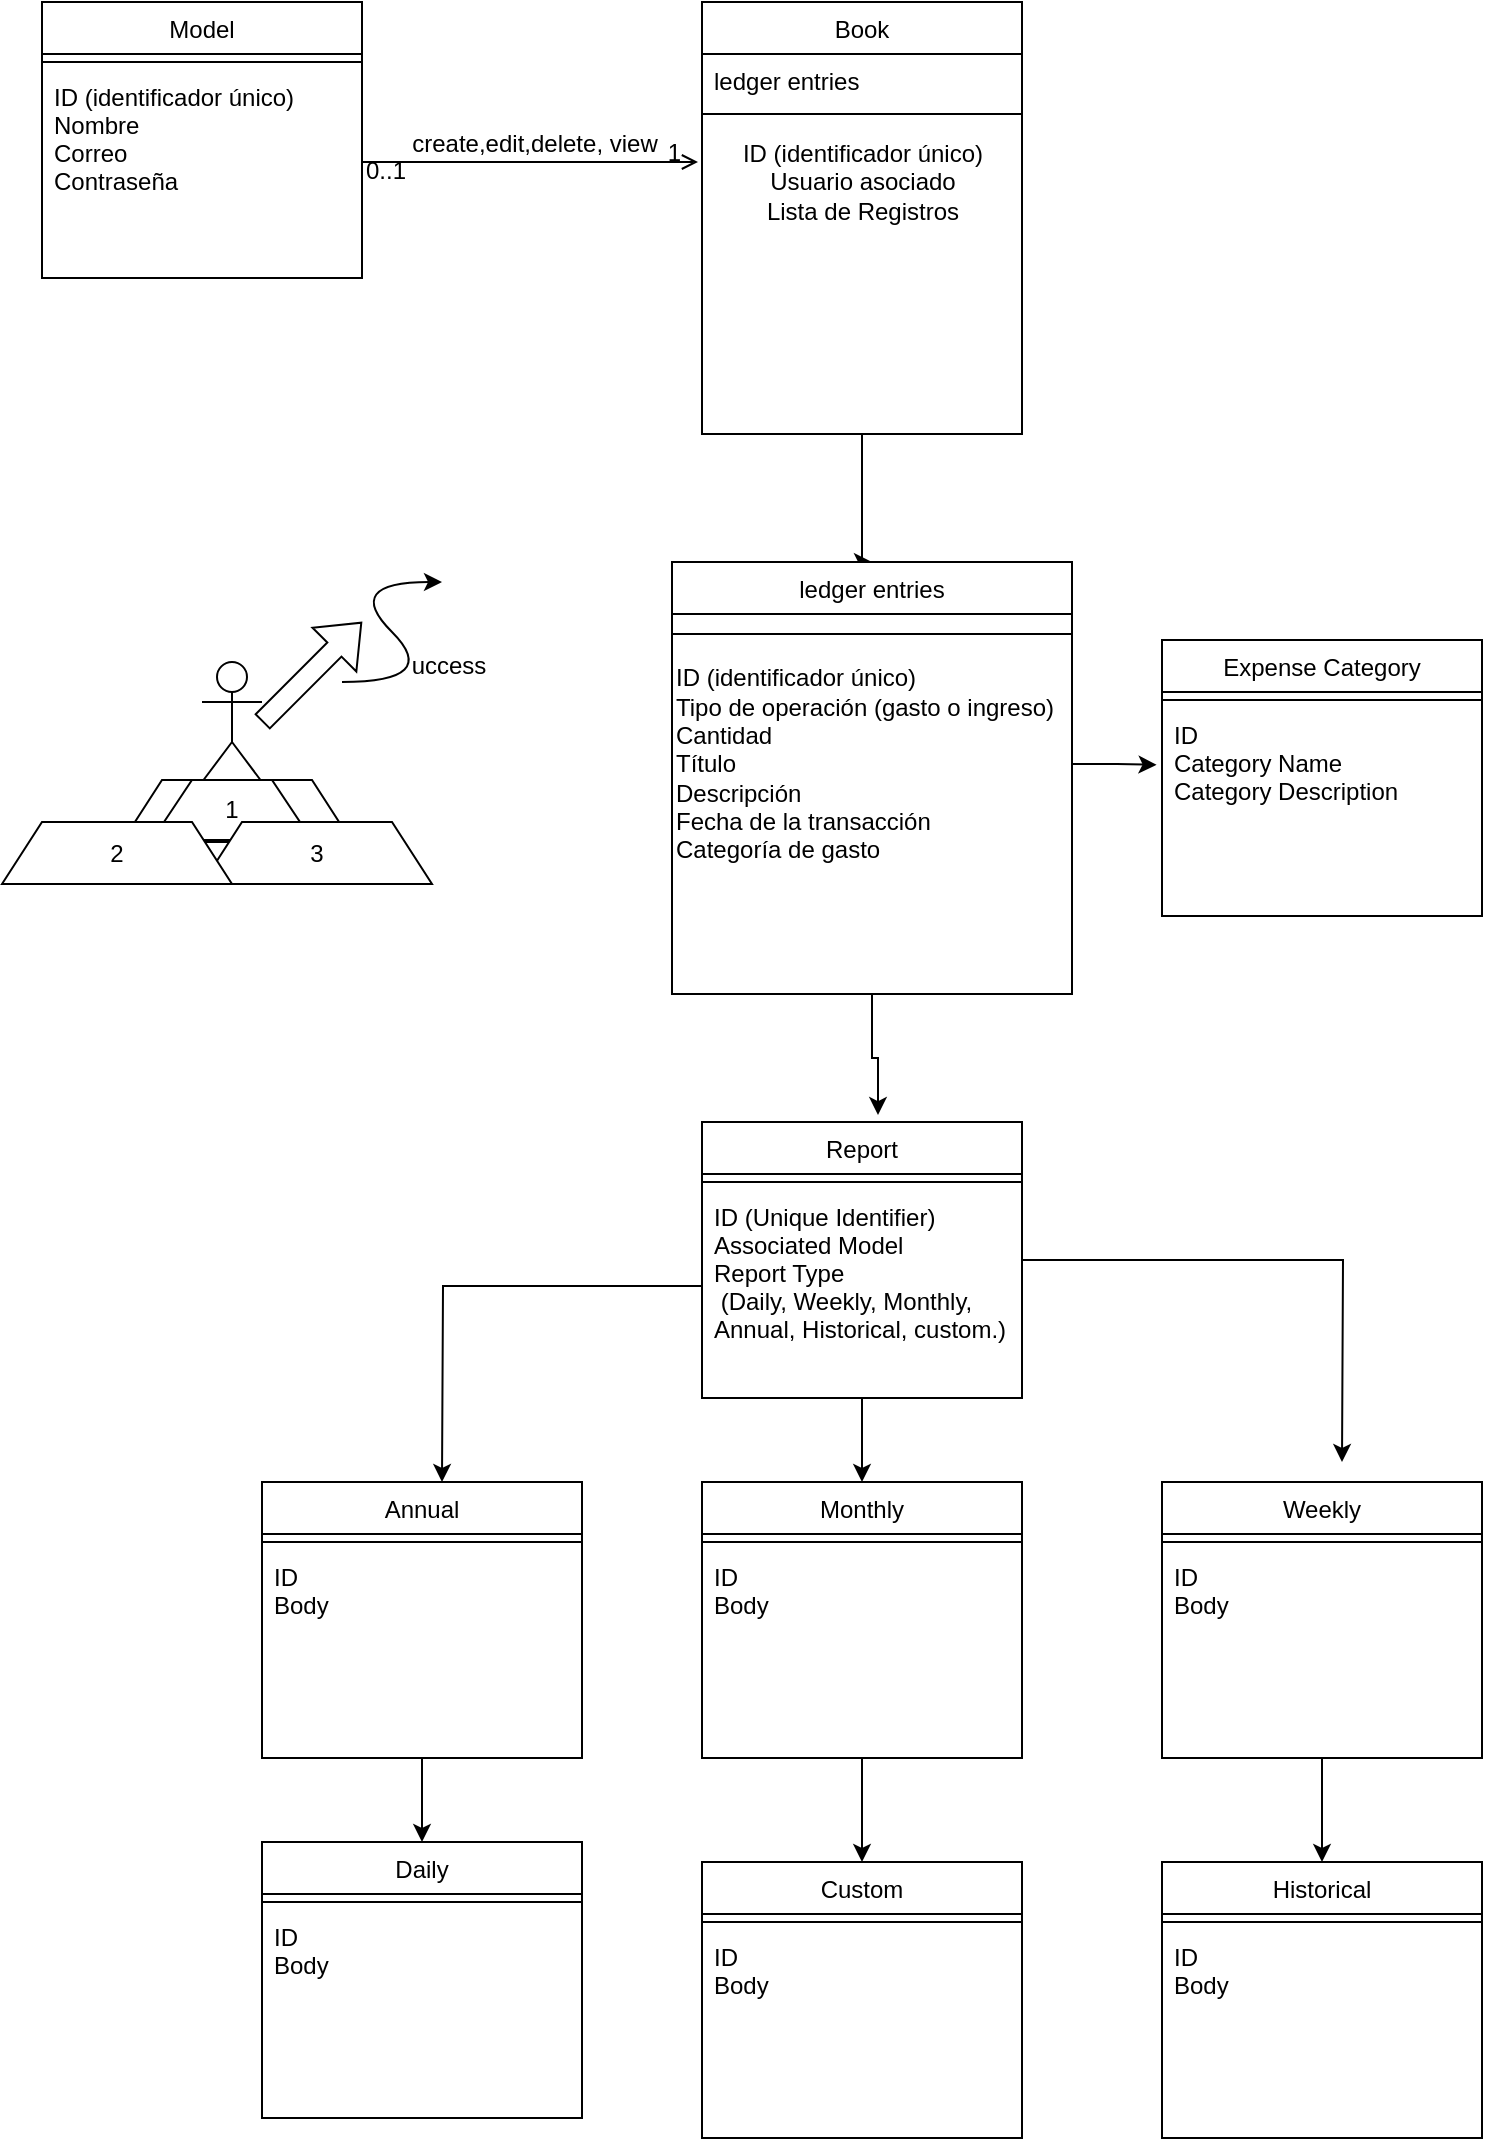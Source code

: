 <mxfile version="22.0.8" type="github" pages="2">
  <diagram id="C5RBs43oDa-KdzZeNtuy" name="Page-1">
    <mxGraphModel dx="1050" dy="581" grid="1" gridSize="10" guides="1" tooltips="1" connect="1" arrows="1" fold="1" page="1" pageScale="1" pageWidth="827" pageHeight="1169" math="0" shadow="0">
      <root>
        <mxCell id="WIyWlLk6GJQsqaUBKTNV-0" />
        <mxCell id="WIyWlLk6GJQsqaUBKTNV-1" parent="WIyWlLk6GJQsqaUBKTNV-0" />
        <mxCell id="zkfFHV4jXpPFQw0GAbJ--6" value="Model" style="swimlane;fontStyle=0;align=center;verticalAlign=top;childLayout=stackLayout;horizontal=1;startSize=26;horizontalStack=0;resizeParent=1;resizeLast=0;collapsible=1;marginBottom=0;rounded=0;shadow=0;strokeWidth=1;" parent="WIyWlLk6GJQsqaUBKTNV-1" vertex="1">
          <mxGeometry x="40" y="40" width="160" height="138" as="geometry">
            <mxRectangle x="130" y="380" width="160" height="26" as="alternateBounds" />
          </mxGeometry>
        </mxCell>
        <mxCell id="zkfFHV4jXpPFQw0GAbJ--9" value="" style="line;html=1;strokeWidth=1;align=left;verticalAlign=middle;spacingTop=-1;spacingLeft=3;spacingRight=3;rotatable=0;labelPosition=right;points=[];portConstraint=eastwest;" parent="zkfFHV4jXpPFQw0GAbJ--6" vertex="1">
          <mxGeometry y="26" width="160" height="8" as="geometry" />
        </mxCell>
        <mxCell id="j364eVEHS8qyh7obZd3C-0" value="ID (identificador único)&#xa;Nombre&#xa;Correo&#xa;Contraseña" style="text;align=left;verticalAlign=top;spacingLeft=4;spacingRight=4;overflow=hidden;rotatable=0;points=[[0,0.5],[1,0.5]];portConstraint=eastwest;rounded=0;shadow=0;html=0;" parent="zkfFHV4jXpPFQw0GAbJ--6" vertex="1">
          <mxGeometry y="34" width="160" height="96" as="geometry" />
        </mxCell>
        <mxCell id="j364eVEHS8qyh7obZd3C-2" style="edgeStyle=orthogonalEdgeStyle;rounded=0;orthogonalLoop=1;jettySize=auto;html=1;entryX=0.5;entryY=0;entryDx=0;entryDy=0;" parent="WIyWlLk6GJQsqaUBKTNV-1" source="zkfFHV4jXpPFQw0GAbJ--17" target="7XVslbwsHJ4oYurGa39z-1" edge="1">
          <mxGeometry relative="1" as="geometry">
            <Array as="points">
              <mxPoint x="450" y="320" />
            </Array>
          </mxGeometry>
        </mxCell>
        <mxCell id="zkfFHV4jXpPFQw0GAbJ--17" value="Book" style="swimlane;fontStyle=0;align=center;verticalAlign=top;childLayout=stackLayout;horizontal=1;startSize=26;horizontalStack=0;resizeParent=1;resizeLast=0;collapsible=1;marginBottom=0;rounded=0;shadow=0;strokeWidth=1;" parent="WIyWlLk6GJQsqaUBKTNV-1" vertex="1">
          <mxGeometry x="370" y="40" width="160" height="216" as="geometry">
            <mxRectangle x="508" y="120" width="160" height="26" as="alternateBounds" />
          </mxGeometry>
        </mxCell>
        <mxCell id="zkfFHV4jXpPFQw0GAbJ--18" value="ledger entries" style="text;align=left;verticalAlign=top;spacingLeft=4;spacingRight=4;overflow=hidden;rotatable=0;points=[[0,0.5],[1,0.5]];portConstraint=eastwest;" parent="zkfFHV4jXpPFQw0GAbJ--17" vertex="1">
          <mxGeometry y="26" width="160" height="26" as="geometry" />
        </mxCell>
        <mxCell id="zkfFHV4jXpPFQw0GAbJ--23" value="" style="line;html=1;strokeWidth=1;align=left;verticalAlign=middle;spacingTop=-1;spacingLeft=3;spacingRight=3;rotatable=0;labelPosition=right;points=[];portConstraint=eastwest;" parent="zkfFHV4jXpPFQw0GAbJ--17" vertex="1">
          <mxGeometry y="52" width="160" height="8" as="geometry" />
        </mxCell>
        <mxCell id="j364eVEHS8qyh7obZd3C-3" value="&lt;div&gt;ID (identificador único)&lt;/div&gt;&lt;div&gt;Usuario asociado&lt;/div&gt;&lt;div&gt;Lista de Registros&lt;/div&gt;" style="text;html=1;align=center;verticalAlign=middle;resizable=0;points=[];autosize=1;strokeColor=none;fillColor=none;" parent="zkfFHV4jXpPFQw0GAbJ--17" vertex="1">
          <mxGeometry y="60" width="160" height="60" as="geometry" />
        </mxCell>
        <mxCell id="zkfFHV4jXpPFQw0GAbJ--26" value="" style="endArrow=open;shadow=0;strokeWidth=1;rounded=0;endFill=1;edgeStyle=elbowEdgeStyle;elbow=vertical;" parent="WIyWlLk6GJQsqaUBKTNV-1" edge="1">
          <mxGeometry x="0.5" y="41" relative="1" as="geometry">
            <mxPoint x="200" y="129" as="sourcePoint" />
            <mxPoint x="368" y="120" as="targetPoint" />
            <mxPoint x="-40" y="32" as="offset" />
            <Array as="points">
              <mxPoint x="200" y="120" />
            </Array>
          </mxGeometry>
        </mxCell>
        <mxCell id="zkfFHV4jXpPFQw0GAbJ--27" value="0..1" style="resizable=0;align=left;verticalAlign=bottom;labelBackgroundColor=none;fontSize=12;" parent="zkfFHV4jXpPFQw0GAbJ--26" connectable="0" vertex="1">
          <mxGeometry x="-1" relative="1" as="geometry">
            <mxPoint y="4" as="offset" />
          </mxGeometry>
        </mxCell>
        <mxCell id="zkfFHV4jXpPFQw0GAbJ--28" value="1" style="resizable=0;align=right;verticalAlign=bottom;labelBackgroundColor=none;fontSize=12;" parent="zkfFHV4jXpPFQw0GAbJ--26" connectable="0" vertex="1">
          <mxGeometry x="1" relative="1" as="geometry">
            <mxPoint x="-7" y="4" as="offset" />
          </mxGeometry>
        </mxCell>
        <mxCell id="zkfFHV4jXpPFQw0GAbJ--29" value="create,edit,delete, view" style="text;html=1;resizable=0;points=[];;align=center;verticalAlign=middle;labelBackgroundColor=none;rounded=0;shadow=0;strokeWidth=1;fontSize=12;" parent="zkfFHV4jXpPFQw0GAbJ--26" vertex="1" connectable="0">
          <mxGeometry x="0.5" y="49" relative="1" as="geometry">
            <mxPoint x="-38" y="40" as="offset" />
          </mxGeometry>
        </mxCell>
        <mxCell id="7XVslbwsHJ4oYurGa39z-1" value="ledger entries" style="swimlane;fontStyle=0;align=center;verticalAlign=top;childLayout=stackLayout;horizontal=1;startSize=26;horizontalStack=0;resizeParent=1;resizeLast=0;collapsible=1;marginBottom=0;rounded=0;shadow=0;strokeWidth=1;" parent="WIyWlLk6GJQsqaUBKTNV-1" vertex="1">
          <mxGeometry x="355" y="320" width="200" height="216" as="geometry">
            <mxRectangle x="720" y="144" width="160" height="26" as="alternateBounds" />
          </mxGeometry>
        </mxCell>
        <mxCell id="7XVslbwsHJ4oYurGa39z-3" value="" style="line;html=1;strokeWidth=1;align=left;verticalAlign=middle;spacingTop=-1;spacingLeft=3;spacingRight=3;rotatable=0;labelPosition=right;points=[];portConstraint=eastwest;" parent="7XVslbwsHJ4oYurGa39z-1" vertex="1">
          <mxGeometry y="26" width="200" height="20" as="geometry" />
        </mxCell>
        <mxCell id="j364eVEHS8qyh7obZd3C-5" value="&lt;div&gt;ID (identificador único)&lt;/div&gt;&lt;div&gt;Tipo de operación (gasto o ingreso)&lt;/div&gt;&lt;div&gt;Cantidad&lt;/div&gt;&lt;div&gt;Título&lt;/div&gt;&lt;div&gt;Descripción&lt;/div&gt;&lt;div&gt;Fecha de la transacción&lt;/div&gt;&lt;div&gt;Categoría de gasto&lt;/div&gt;" style="text;html=1;align=left;verticalAlign=middle;resizable=0;points=[];autosize=1;strokeColor=none;fillColor=none;" parent="7XVslbwsHJ4oYurGa39z-1" vertex="1">
          <mxGeometry y="46" width="200" height="110" as="geometry" />
        </mxCell>
        <mxCell id="j364eVEHS8qyh7obZd3C-6" value="Expense Category" style="swimlane;fontStyle=0;align=center;verticalAlign=top;childLayout=stackLayout;horizontal=1;startSize=26;horizontalStack=0;resizeParent=1;resizeLast=0;collapsible=1;marginBottom=0;rounded=0;shadow=0;strokeWidth=1;" parent="WIyWlLk6GJQsqaUBKTNV-1" vertex="1">
          <mxGeometry x="600" y="359" width="160" height="138" as="geometry">
            <mxRectangle x="130" y="380" width="160" height="26" as="alternateBounds" />
          </mxGeometry>
        </mxCell>
        <mxCell id="j364eVEHS8qyh7obZd3C-7" value="" style="line;html=1;strokeWidth=1;align=left;verticalAlign=middle;spacingTop=-1;spacingLeft=3;spacingRight=3;rotatable=0;labelPosition=right;points=[];portConstraint=eastwest;" parent="j364eVEHS8qyh7obZd3C-6" vertex="1">
          <mxGeometry y="26" width="160" height="8" as="geometry" />
        </mxCell>
        <mxCell id="j364eVEHS8qyh7obZd3C-8" value="ID &#xa;Category Name&#xa;Category Description" style="text;align=left;verticalAlign=top;spacingLeft=4;spacingRight=4;overflow=hidden;rotatable=0;points=[[0,0.5],[1,0.5]];portConstraint=eastwest;rounded=0;shadow=0;html=0;" parent="j364eVEHS8qyh7obZd3C-6" vertex="1">
          <mxGeometry y="34" width="160" height="96" as="geometry" />
        </mxCell>
        <mxCell id="btH2ON1mM5-c4O0OAg3T-4" style="edgeStyle=orthogonalEdgeStyle;rounded=0;orthogonalLoop=1;jettySize=auto;html=1;exitX=0.5;exitY=1;exitDx=0;exitDy=0;entryX=0.5;entryY=0;entryDx=0;entryDy=0;" edge="1" parent="WIyWlLk6GJQsqaUBKTNV-1" source="j364eVEHS8qyh7obZd3C-9" target="j364eVEHS8qyh7obZd3C-16">
          <mxGeometry relative="1" as="geometry" />
        </mxCell>
        <mxCell id="btH2ON1mM5-c4O0OAg3T-6" style="edgeStyle=orthogonalEdgeStyle;rounded=0;orthogonalLoop=1;jettySize=auto;html=1;" edge="1" parent="WIyWlLk6GJQsqaUBKTNV-1" source="j364eVEHS8qyh7obZd3C-9">
          <mxGeometry relative="1" as="geometry">
            <mxPoint x="690" y="770" as="targetPoint" />
          </mxGeometry>
        </mxCell>
        <mxCell id="j364eVEHS8qyh7obZd3C-9" value="Report" style="swimlane;fontStyle=0;align=center;verticalAlign=top;childLayout=stackLayout;horizontal=1;startSize=26;horizontalStack=0;resizeParent=1;resizeLast=0;collapsible=1;marginBottom=0;rounded=0;shadow=0;strokeWidth=1;" parent="WIyWlLk6GJQsqaUBKTNV-1" vertex="1">
          <mxGeometry x="370" y="600" width="160" height="138" as="geometry">
            <mxRectangle x="130" y="380" width="160" height="26" as="alternateBounds" />
          </mxGeometry>
        </mxCell>
        <mxCell id="j364eVEHS8qyh7obZd3C-10" value="" style="line;html=1;strokeWidth=1;align=left;verticalAlign=middle;spacingTop=-1;spacingLeft=3;spacingRight=3;rotatable=0;labelPosition=right;points=[];portConstraint=eastwest;" parent="j364eVEHS8qyh7obZd3C-9" vertex="1">
          <mxGeometry y="26" width="160" height="8" as="geometry" />
        </mxCell>
        <mxCell id="j364eVEHS8qyh7obZd3C-12" style="edgeStyle=orthogonalEdgeStyle;rounded=0;orthogonalLoop=1;jettySize=auto;html=1;" parent="j364eVEHS8qyh7obZd3C-9" source="j364eVEHS8qyh7obZd3C-11" edge="1">
          <mxGeometry relative="1" as="geometry">
            <mxPoint x="-130" y="180" as="targetPoint" />
          </mxGeometry>
        </mxCell>
        <mxCell id="j364eVEHS8qyh7obZd3C-11" value="ID (Unique Identifier)&#xa;Associated Model&#xa;Report Type&#xa; (Daily, Weekly, Monthly, &#xa;Annual, Historical, custom.)&#xa;" style="text;align=left;verticalAlign=top;spacingLeft=4;spacingRight=4;overflow=hidden;rotatable=0;points=[[0,0.5],[1,0.5]];portConstraint=eastwest;rounded=0;shadow=0;html=0;" parent="j364eVEHS8qyh7obZd3C-9" vertex="1">
          <mxGeometry y="34" width="160" height="96" as="geometry" />
        </mxCell>
        <mxCell id="btH2ON1mM5-c4O0OAg3T-8" style="edgeStyle=orthogonalEdgeStyle;rounded=0;orthogonalLoop=1;jettySize=auto;html=1;exitX=0.5;exitY=1;exitDx=0;exitDy=0;entryX=0.5;entryY=0;entryDx=0;entryDy=0;" edge="1" parent="WIyWlLk6GJQsqaUBKTNV-1" source="j364eVEHS8qyh7obZd3C-13" target="j364eVEHS8qyh7obZd3C-23">
          <mxGeometry relative="1" as="geometry" />
        </mxCell>
        <mxCell id="j364eVEHS8qyh7obZd3C-13" value="Annual" style="swimlane;fontStyle=0;align=center;verticalAlign=top;childLayout=stackLayout;horizontal=1;startSize=26;horizontalStack=0;resizeParent=1;resizeLast=0;collapsible=1;marginBottom=0;rounded=0;shadow=0;strokeWidth=1;" parent="WIyWlLk6GJQsqaUBKTNV-1" vertex="1">
          <mxGeometry x="150" y="780" width="160" height="138" as="geometry">
            <mxRectangle x="130" y="380" width="160" height="26" as="alternateBounds" />
          </mxGeometry>
        </mxCell>
        <mxCell id="j364eVEHS8qyh7obZd3C-14" value="" style="line;html=1;strokeWidth=1;align=left;verticalAlign=middle;spacingTop=-1;spacingLeft=3;spacingRight=3;rotatable=0;labelPosition=right;points=[];portConstraint=eastwest;" parent="j364eVEHS8qyh7obZd3C-13" vertex="1">
          <mxGeometry y="26" width="160" height="8" as="geometry" />
        </mxCell>
        <mxCell id="fj89kiGaMiTq9kpiL4Rp-2" value="ID&#xa;Body&#xa;" style="text;align=left;verticalAlign=top;spacingLeft=4;spacingRight=4;overflow=hidden;rotatable=0;points=[[0,0.5],[1,0.5]];portConstraint=eastwest;rounded=0;shadow=0;html=0;" parent="j364eVEHS8qyh7obZd3C-13" vertex="1">
          <mxGeometry y="34" width="160" height="96" as="geometry" />
        </mxCell>
        <mxCell id="btH2ON1mM5-c4O0OAg3T-9" style="edgeStyle=orthogonalEdgeStyle;rounded=0;orthogonalLoop=1;jettySize=auto;html=1;exitX=0.5;exitY=1;exitDx=0;exitDy=0;" edge="1" parent="WIyWlLk6GJQsqaUBKTNV-1" source="j364eVEHS8qyh7obZd3C-16" target="j364eVEHS8qyh7obZd3C-26">
          <mxGeometry relative="1" as="geometry" />
        </mxCell>
        <mxCell id="j364eVEHS8qyh7obZd3C-16" value="Monthly" style="swimlane;fontStyle=0;align=center;verticalAlign=top;childLayout=stackLayout;horizontal=1;startSize=26;horizontalStack=0;resizeParent=1;resizeLast=0;collapsible=1;marginBottom=0;rounded=0;shadow=0;strokeWidth=1;" parent="WIyWlLk6GJQsqaUBKTNV-1" vertex="1">
          <mxGeometry x="370" y="780" width="160" height="138" as="geometry">
            <mxRectangle x="130" y="380" width="160" height="26" as="alternateBounds" />
          </mxGeometry>
        </mxCell>
        <mxCell id="j364eVEHS8qyh7obZd3C-17" value="" style="line;html=1;strokeWidth=1;align=left;verticalAlign=middle;spacingTop=-1;spacingLeft=3;spacingRight=3;rotatable=0;labelPosition=right;points=[];portConstraint=eastwest;" parent="j364eVEHS8qyh7obZd3C-16" vertex="1">
          <mxGeometry y="26" width="160" height="8" as="geometry" />
        </mxCell>
        <mxCell id="fj89kiGaMiTq9kpiL4Rp-3" value="ID&#xa;Body&#xa;" style="text;align=left;verticalAlign=top;spacingLeft=4;spacingRight=4;overflow=hidden;rotatable=0;points=[[0,0.5],[1,0.5]];portConstraint=eastwest;rounded=0;shadow=0;html=0;" parent="j364eVEHS8qyh7obZd3C-16" vertex="1">
          <mxGeometry y="34" width="160" height="96" as="geometry" />
        </mxCell>
        <mxCell id="btH2ON1mM5-c4O0OAg3T-10" style="edgeStyle=orthogonalEdgeStyle;rounded=0;orthogonalLoop=1;jettySize=auto;html=1;exitX=0.5;exitY=1;exitDx=0;exitDy=0;" edge="1" parent="WIyWlLk6GJQsqaUBKTNV-1" source="j364eVEHS8qyh7obZd3C-20" target="j364eVEHS8qyh7obZd3C-29">
          <mxGeometry relative="1" as="geometry" />
        </mxCell>
        <mxCell id="j364eVEHS8qyh7obZd3C-20" value="Weekly" style="swimlane;fontStyle=0;align=center;verticalAlign=top;childLayout=stackLayout;horizontal=1;startSize=26;horizontalStack=0;resizeParent=1;resizeLast=0;collapsible=1;marginBottom=0;rounded=0;shadow=0;strokeWidth=1;" parent="WIyWlLk6GJQsqaUBKTNV-1" vertex="1">
          <mxGeometry x="600" y="780" width="160" height="138" as="geometry">
            <mxRectangle x="130" y="380" width="160" height="26" as="alternateBounds" />
          </mxGeometry>
        </mxCell>
        <mxCell id="j364eVEHS8qyh7obZd3C-21" value="" style="line;html=1;strokeWidth=1;align=left;verticalAlign=middle;spacingTop=-1;spacingLeft=3;spacingRight=3;rotatable=0;labelPosition=right;points=[];portConstraint=eastwest;" parent="j364eVEHS8qyh7obZd3C-20" vertex="1">
          <mxGeometry y="26" width="160" height="8" as="geometry" />
        </mxCell>
        <mxCell id="fj89kiGaMiTq9kpiL4Rp-4" value="ID&#xa;Body&#xa;" style="text;align=left;verticalAlign=top;spacingLeft=4;spacingRight=4;overflow=hidden;rotatable=0;points=[[0,0.5],[1,0.5]];portConstraint=eastwest;rounded=0;shadow=0;html=0;" parent="j364eVEHS8qyh7obZd3C-20" vertex="1">
          <mxGeometry y="34" width="160" height="96" as="geometry" />
        </mxCell>
        <mxCell id="j364eVEHS8qyh7obZd3C-23" value="Daily" style="swimlane;fontStyle=0;align=center;verticalAlign=top;childLayout=stackLayout;horizontal=1;startSize=26;horizontalStack=0;resizeParent=1;resizeLast=0;collapsible=1;marginBottom=0;rounded=0;shadow=0;strokeWidth=1;" parent="WIyWlLk6GJQsqaUBKTNV-1" vertex="1">
          <mxGeometry x="150" y="960" width="160" height="138" as="geometry">
            <mxRectangle x="130" y="380" width="160" height="26" as="alternateBounds" />
          </mxGeometry>
        </mxCell>
        <mxCell id="j364eVEHS8qyh7obZd3C-24" value="" style="line;html=1;strokeWidth=1;align=left;verticalAlign=middle;spacingTop=-1;spacingLeft=3;spacingRight=3;rotatable=0;labelPosition=right;points=[];portConstraint=eastwest;" parent="j364eVEHS8qyh7obZd3C-23" vertex="1">
          <mxGeometry y="26" width="160" height="8" as="geometry" />
        </mxCell>
        <mxCell id="j364eVEHS8qyh7obZd3C-25" value="ID&#xa;Body&#xa;" style="text;align=left;verticalAlign=top;spacingLeft=4;spacingRight=4;overflow=hidden;rotatable=0;points=[[0,0.5],[1,0.5]];portConstraint=eastwest;rounded=0;shadow=0;html=0;" parent="j364eVEHS8qyh7obZd3C-23" vertex="1">
          <mxGeometry y="34" width="160" height="96" as="geometry" />
        </mxCell>
        <mxCell id="j364eVEHS8qyh7obZd3C-26" value="Custom" style="swimlane;fontStyle=0;align=center;verticalAlign=top;childLayout=stackLayout;horizontal=1;startSize=26;horizontalStack=0;resizeParent=1;resizeLast=0;collapsible=1;marginBottom=0;rounded=0;shadow=0;strokeWidth=1;" parent="WIyWlLk6GJQsqaUBKTNV-1" vertex="1">
          <mxGeometry x="370" y="970" width="160" height="138" as="geometry">
            <mxRectangle x="130" y="380" width="160" height="26" as="alternateBounds" />
          </mxGeometry>
        </mxCell>
        <mxCell id="j364eVEHS8qyh7obZd3C-27" value="" style="line;html=1;strokeWidth=1;align=left;verticalAlign=middle;spacingTop=-1;spacingLeft=3;spacingRight=3;rotatable=0;labelPosition=right;points=[];portConstraint=eastwest;" parent="j364eVEHS8qyh7obZd3C-26" vertex="1">
          <mxGeometry y="26" width="160" height="8" as="geometry" />
        </mxCell>
        <mxCell id="fj89kiGaMiTq9kpiL4Rp-0" value="ID&#xa;Body&#xa;" style="text;align=left;verticalAlign=top;spacingLeft=4;spacingRight=4;overflow=hidden;rotatable=0;points=[[0,0.5],[1,0.5]];portConstraint=eastwest;rounded=0;shadow=0;html=0;" parent="j364eVEHS8qyh7obZd3C-26" vertex="1">
          <mxGeometry y="34" width="160" height="96" as="geometry" />
        </mxCell>
        <mxCell id="j364eVEHS8qyh7obZd3C-29" value="Historical" style="swimlane;fontStyle=0;align=center;verticalAlign=top;childLayout=stackLayout;horizontal=1;startSize=26;horizontalStack=0;resizeParent=1;resizeLast=0;collapsible=1;marginBottom=0;rounded=0;shadow=0;strokeWidth=1;" parent="WIyWlLk6GJQsqaUBKTNV-1" vertex="1">
          <mxGeometry x="600" y="970" width="160" height="138" as="geometry">
            <mxRectangle x="130" y="380" width="160" height="26" as="alternateBounds" />
          </mxGeometry>
        </mxCell>
        <mxCell id="j364eVEHS8qyh7obZd3C-30" value="" style="line;html=1;strokeWidth=1;align=left;verticalAlign=middle;spacingTop=-1;spacingLeft=3;spacingRight=3;rotatable=0;labelPosition=right;points=[];portConstraint=eastwest;" parent="j364eVEHS8qyh7obZd3C-29" vertex="1">
          <mxGeometry y="26" width="160" height="8" as="geometry" />
        </mxCell>
        <mxCell id="fj89kiGaMiTq9kpiL4Rp-1" value="ID&#xa;Body&#xa;" style="text;align=left;verticalAlign=top;spacingLeft=4;spacingRight=4;overflow=hidden;rotatable=0;points=[[0,0.5],[1,0.5]];portConstraint=eastwest;rounded=0;shadow=0;html=0;" parent="j364eVEHS8qyh7obZd3C-29" vertex="1">
          <mxGeometry y="34" width="160" height="96" as="geometry" />
        </mxCell>
        <mxCell id="k66D_kuZNUyqAAvzz0J--1" value="Actor" style="shape=umlActor;verticalLabelPosition=bottom;verticalAlign=top;html=1;outlineConnect=0;" parent="WIyWlLk6GJQsqaUBKTNV-1" vertex="1">
          <mxGeometry x="120" y="370" width="30" height="60" as="geometry" />
        </mxCell>
        <mxCell id="k66D_kuZNUyqAAvzz0J--2" value="" style="shape=trapezoid;perimeter=trapezoidPerimeter;whiteSpace=wrap;html=1;fixedSize=1;" parent="WIyWlLk6GJQsqaUBKTNV-1" vertex="1">
          <mxGeometry x="80" y="429" width="115" height="31" as="geometry" />
        </mxCell>
        <mxCell id="k66D_kuZNUyqAAvzz0J--3" value="1" style="shape=trapezoid;perimeter=trapezoidPerimeter;whiteSpace=wrap;html=1;fixedSize=1;" parent="WIyWlLk6GJQsqaUBKTNV-1" vertex="1">
          <mxGeometry x="95" y="429" width="80" height="30" as="geometry" />
        </mxCell>
        <mxCell id="k66D_kuZNUyqAAvzz0J--4" value="3" style="shape=trapezoid;perimeter=trapezoidPerimeter;whiteSpace=wrap;html=1;fixedSize=1;" parent="WIyWlLk6GJQsqaUBKTNV-1" vertex="1">
          <mxGeometry x="120" y="450" width="115" height="31" as="geometry" />
        </mxCell>
        <mxCell id="k66D_kuZNUyqAAvzz0J--5" value="2" style="shape=trapezoid;perimeter=trapezoidPerimeter;whiteSpace=wrap;html=1;fixedSize=1;" parent="WIyWlLk6GJQsqaUBKTNV-1" vertex="1">
          <mxGeometry x="20" y="450" width="115" height="31" as="geometry" />
        </mxCell>
        <mxCell id="k66D_kuZNUyqAAvzz0J--6" value="" style="shape=flexArrow;endArrow=classic;html=1;rounded=0;" parent="WIyWlLk6GJQsqaUBKTNV-1" edge="1">
          <mxGeometry width="50" height="50" relative="1" as="geometry">
            <mxPoint x="150" y="400" as="sourcePoint" />
            <mxPoint x="200" y="350" as="targetPoint" />
          </mxGeometry>
        </mxCell>
        <mxCell id="k66D_kuZNUyqAAvzz0J--7" value="" style="curved=1;endArrow=classic;html=1;rounded=0;" parent="WIyWlLk6GJQsqaUBKTNV-1" edge="1">
          <mxGeometry width="50" height="50" relative="1" as="geometry">
            <mxPoint x="190" y="380" as="sourcePoint" />
            <mxPoint x="240" y="330" as="targetPoint" />
            <Array as="points">
              <mxPoint x="240" y="380" />
              <mxPoint x="190" y="330" />
            </Array>
          </mxGeometry>
        </mxCell>
        <mxCell id="k66D_kuZNUyqAAvzz0J--8" value="uccess" style="text;html=1;align=center;verticalAlign=middle;resizable=0;points=[];autosize=1;strokeColor=none;fillColor=none;" parent="WIyWlLk6GJQsqaUBKTNV-1" vertex="1">
          <mxGeometry x="213" y="357" width="60" height="30" as="geometry" />
        </mxCell>
        <mxCell id="btH2ON1mM5-c4O0OAg3T-0" style="edgeStyle=orthogonalEdgeStyle;rounded=0;orthogonalLoop=1;jettySize=auto;html=1;entryX=-0.017;entryY=0.296;entryDx=0;entryDy=0;entryPerimeter=0;" edge="1" parent="WIyWlLk6GJQsqaUBKTNV-1" source="j364eVEHS8qyh7obZd3C-5" target="j364eVEHS8qyh7obZd3C-8">
          <mxGeometry relative="1" as="geometry" />
        </mxCell>
        <mxCell id="btH2ON1mM5-c4O0OAg3T-2" style="edgeStyle=orthogonalEdgeStyle;rounded=0;orthogonalLoop=1;jettySize=auto;html=1;exitX=0.5;exitY=1;exitDx=0;exitDy=0;entryX=0.55;entryY=-0.025;entryDx=0;entryDy=0;entryPerimeter=0;" edge="1" parent="WIyWlLk6GJQsqaUBKTNV-1" source="7XVslbwsHJ4oYurGa39z-1" target="j364eVEHS8qyh7obZd3C-9">
          <mxGeometry relative="1" as="geometry" />
        </mxCell>
      </root>
    </mxGraphModel>
  </diagram>
  <diagram id="4XEscyKrjKtZVy9yDh1a" name="Página-2">
    <mxGraphModel dx="794" dy="471" grid="1" gridSize="10" guides="1" tooltips="1" connect="1" arrows="1" fold="1" page="1" pageScale="1" pageWidth="827" pageHeight="1169" math="0" shadow="0">
      <root>
        <mxCell id="0" />
        <mxCell id="1" parent="0" />
        <mxCell id="-Gfc3e3Ze79evjYw5ypj-1" value="juicioso" style="swimlane;fontStyle=1;align=center;verticalAlign=middle;childLayout=stackLayout;horizontal=1;startSize=29;horizontalStack=0;resizeParent=1;resizeParentMax=0;resizeLast=0;collapsible=0;marginBottom=0;html=1;whiteSpace=wrap;" vertex="1" parent="1">
          <mxGeometry x="330" y="50" width="260" height="340" as="geometry" />
        </mxCell>
        <mxCell id="-Gfc3e3Ze79evjYw5ypj-2" value="almacena entradas y salidas de dinero del usuario y presenta informes detallados&lt;br&gt;" style="text;html=1;strokeColor=none;fillColor=none;align=center;verticalAlign=middle;spacingLeft=4;spacingRight=4;overflow=hidden;rotatable=0;points=[[0,0.5],[1,0.5]];portConstraint=eastwest;whiteSpace=wrap;" vertex="1" parent="-Gfc3e3Ze79evjYw5ypj-1">
          <mxGeometry y="29" width="260" height="171" as="geometry" />
        </mxCell>
        <mxCell id="-Gfc3e3Ze79evjYw5ypj-3" value="added value features&lt;br&gt;- Notifications &amp;amp; alerts&lt;br&gt;- Best UI/UX&lt;br&gt;" style="text;html=1;strokeColor=none;fillColor=none;align=left;verticalAlign=middle;spacingLeft=4;spacingRight=4;overflow=hidden;rotatable=0;points=[[0,0.5],[1,0.5]];portConstraint=eastwest;whiteSpace=wrap;" vertex="1" parent="-Gfc3e3Ze79evjYw5ypj-1">
          <mxGeometry y="200" width="260" height="140" as="geometry" />
        </mxCell>
      </root>
    </mxGraphModel>
  </diagram>
</mxfile>
